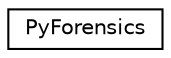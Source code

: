 digraph "Graphical Class Hierarchy"
{
 // LATEX_PDF_SIZE
  edge [fontname="Helvetica",fontsize="10",labelfontname="Helvetica",labelfontsize="10"];
  node [fontname="Helvetica",fontsize="10",shape=record];
  rankdir="LR";
  Node0 [label="PyForensics",height=0.2,width=0.4,color="black", fillcolor="white", style="filled",URL="$class_py_forensics.html",tooltip=" "];
}
